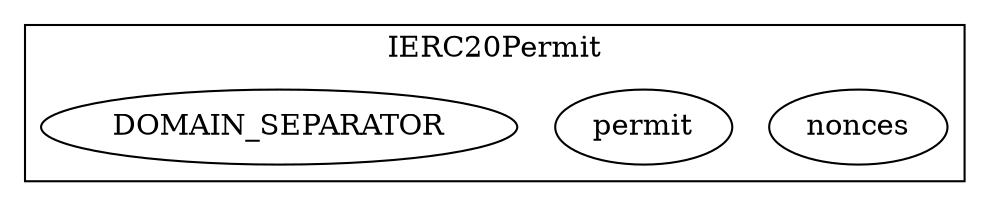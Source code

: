 strict digraph {
subgraph cluster_3908_IERC20Permit {
label = "IERC20Permit"
"3908_nonces" [label="nonces"]
"3908_permit" [label="permit"]
"3908_DOMAIN_SEPARATOR" [label="DOMAIN_SEPARATOR"]
}subgraph cluster_solidity {
label = "[Solidity]"
}
}
